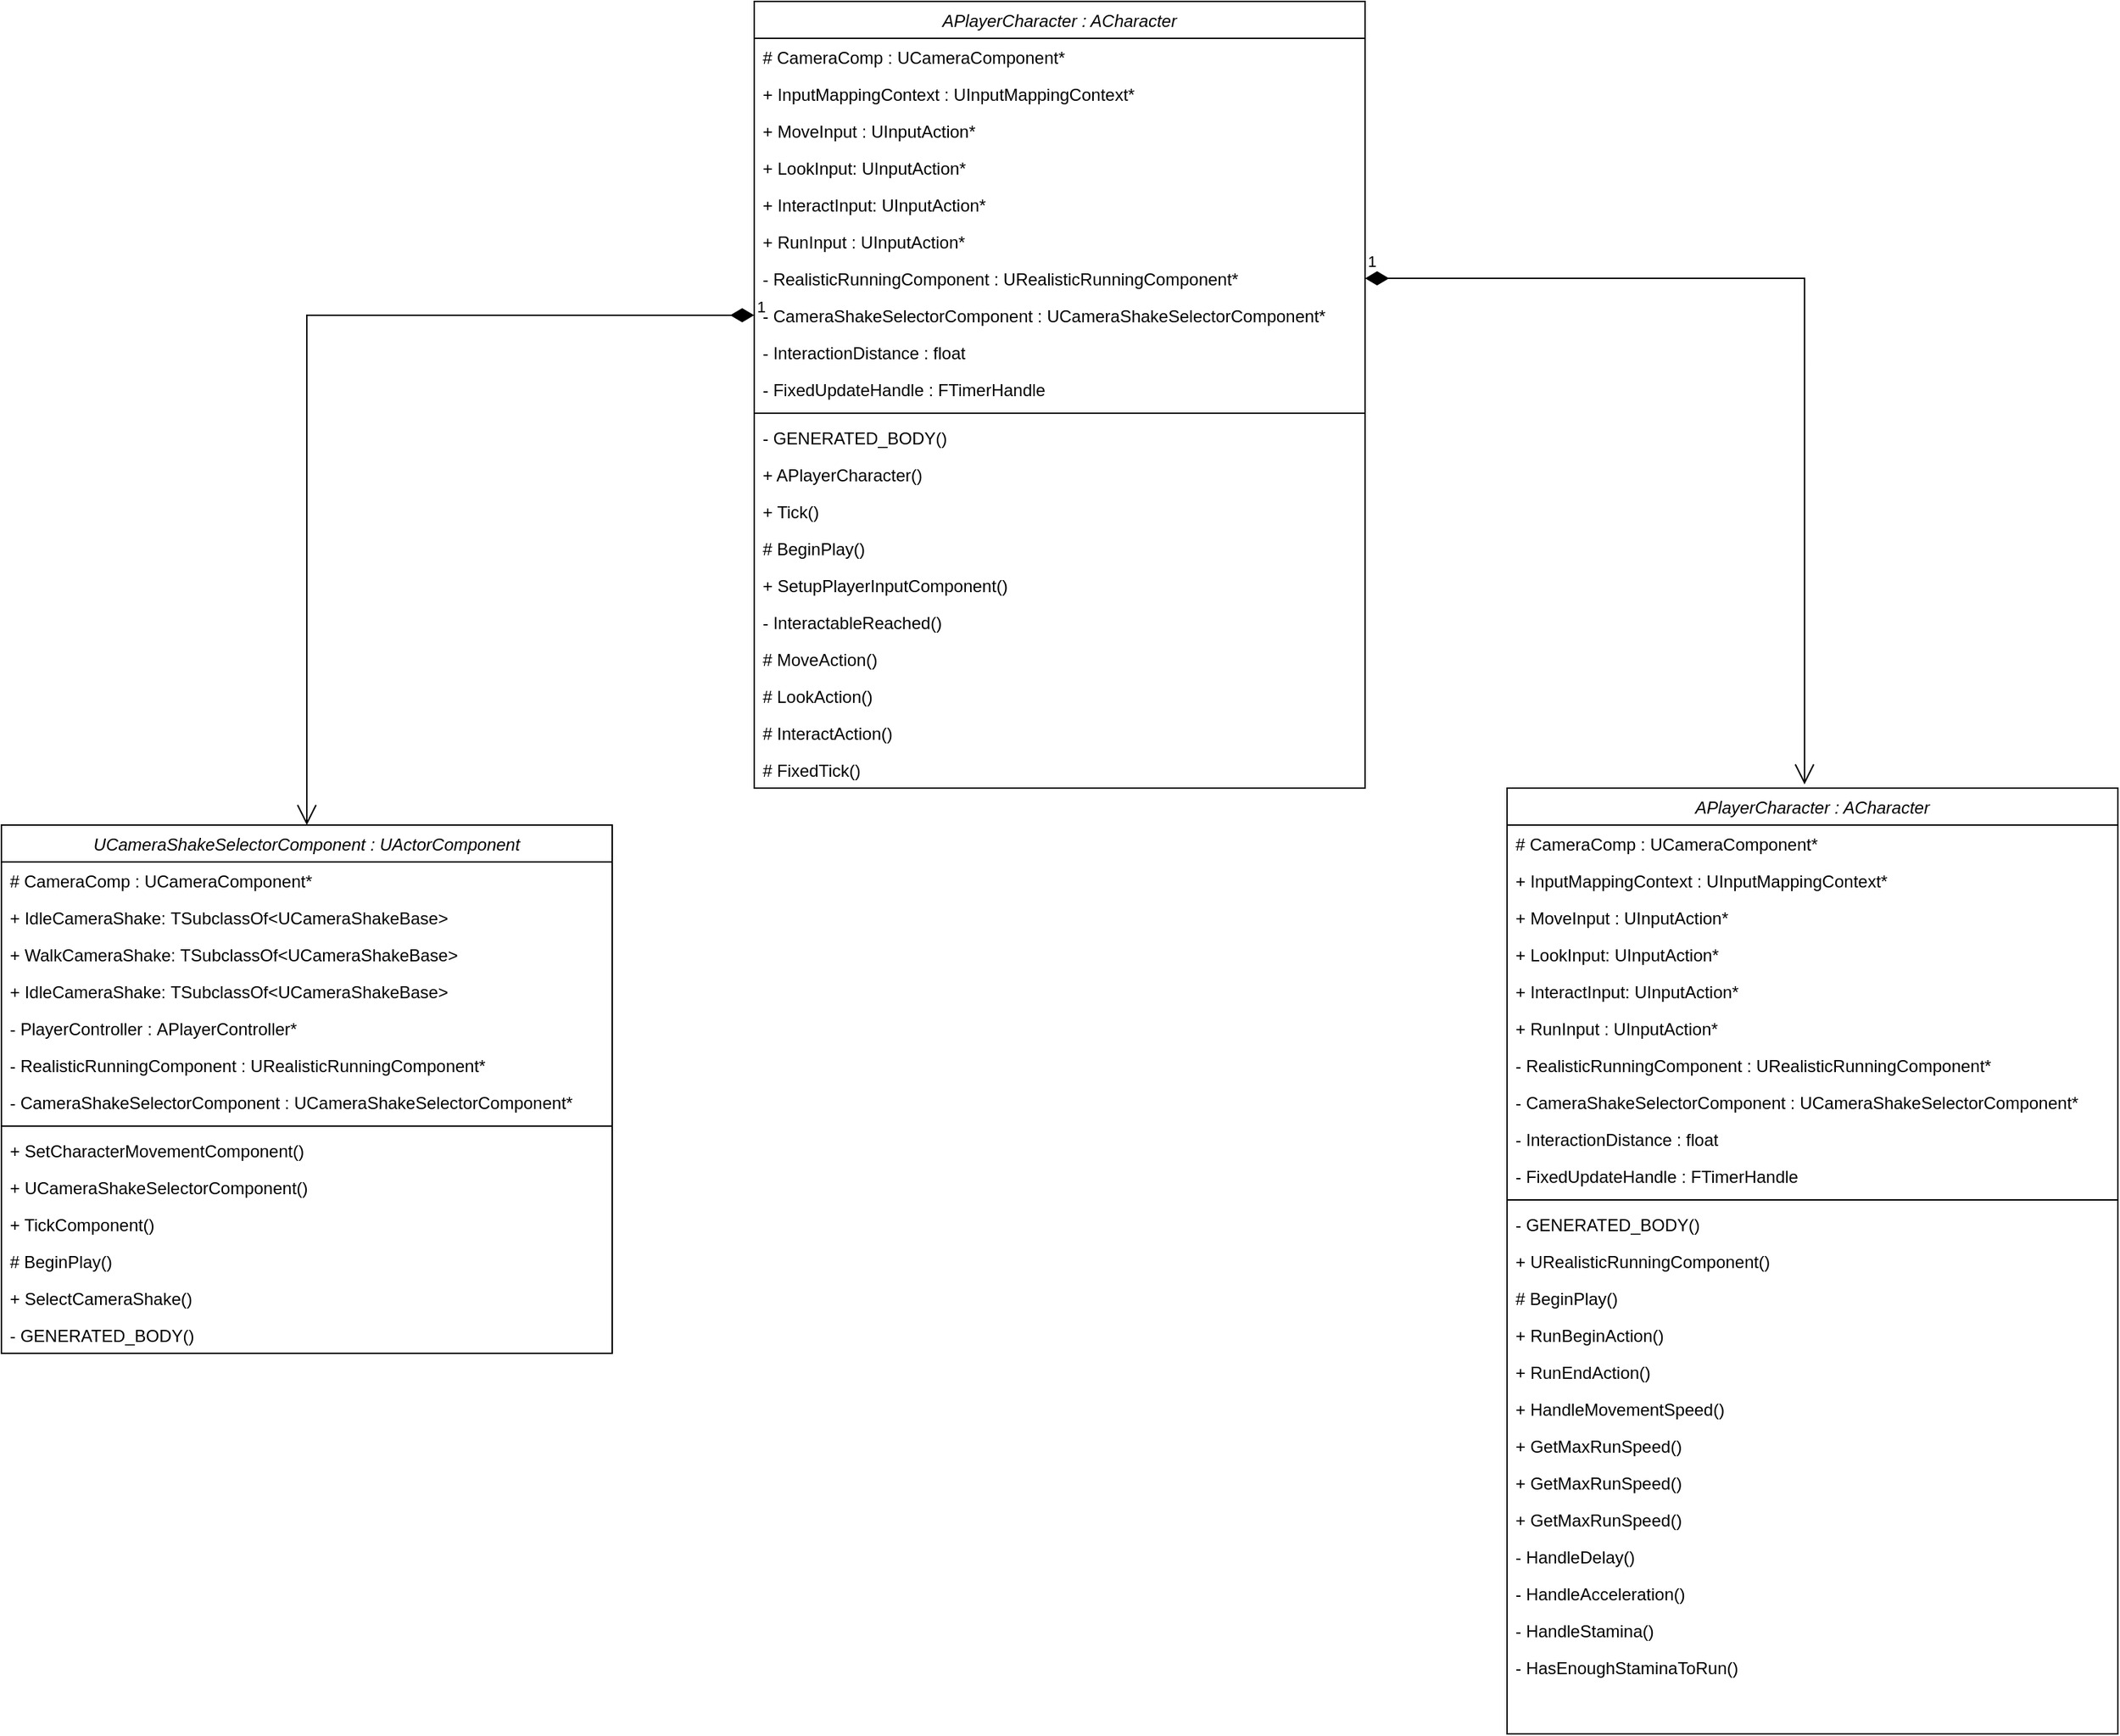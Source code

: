 <mxfile version="24.0.2" type="github">
  <diagram id="C5RBs43oDa-KdzZeNtuy" name="Page-1">
    <mxGraphModel dx="1366" dy="743" grid="1" gridSize="10" guides="1" tooltips="1" connect="1" arrows="1" fold="1" page="1" pageScale="1" pageWidth="827" pageHeight="1169" math="0" shadow="0">
      <root>
        <mxCell id="WIyWlLk6GJQsqaUBKTNV-0" />
        <mxCell id="WIyWlLk6GJQsqaUBKTNV-1" parent="WIyWlLk6GJQsqaUBKTNV-0" />
        <mxCell id="zkfFHV4jXpPFQw0GAbJ--0" value="APlayerCharacter : ACharacter" style="swimlane;fontStyle=2;align=center;verticalAlign=top;childLayout=stackLayout;horizontal=1;startSize=26;horizontalStack=0;resizeParent=1;resizeLast=0;collapsible=1;marginBottom=0;rounded=0;shadow=0;strokeWidth=1;" parent="WIyWlLk6GJQsqaUBKTNV-1" vertex="1">
          <mxGeometry x="550" y="20" width="430" height="554" as="geometry">
            <mxRectangle x="230" y="140" width="160" height="26" as="alternateBounds" />
          </mxGeometry>
        </mxCell>
        <mxCell id="zkfFHV4jXpPFQw0GAbJ--1" value="# CameraComp : UCameraComponent* " style="text;align=left;verticalAlign=top;spacingLeft=4;spacingRight=4;overflow=hidden;rotatable=0;points=[[0,0.5],[1,0.5]];portConstraint=eastwest;" parent="zkfFHV4jXpPFQw0GAbJ--0" vertex="1">
          <mxGeometry y="26" width="430" height="26" as="geometry" />
        </mxCell>
        <mxCell id="zkfFHV4jXpPFQw0GAbJ--2" value="+ InputMappingContext : UInputMappingContext*" style="text;align=left;verticalAlign=top;spacingLeft=4;spacingRight=4;overflow=hidden;rotatable=0;points=[[0,0.5],[1,0.5]];portConstraint=eastwest;rounded=0;shadow=0;html=0;" parent="zkfFHV4jXpPFQw0GAbJ--0" vertex="1">
          <mxGeometry y="52" width="430" height="26" as="geometry" />
        </mxCell>
        <mxCell id="zkfFHV4jXpPFQw0GAbJ--3" value="+ MoveInput : UInputAction*" style="text;align=left;verticalAlign=top;spacingLeft=4;spacingRight=4;overflow=hidden;rotatable=0;points=[[0,0.5],[1,0.5]];portConstraint=eastwest;rounded=0;shadow=0;html=0;" parent="zkfFHV4jXpPFQw0GAbJ--0" vertex="1">
          <mxGeometry y="78" width="430" height="26" as="geometry" />
        </mxCell>
        <mxCell id="6hkP_NhBz9vENMh4VdKo-2" value="+ LookInput: UInputAction*" style="text;align=left;verticalAlign=top;spacingLeft=4;spacingRight=4;overflow=hidden;rotatable=0;points=[[0,0.5],[1,0.5]];portConstraint=eastwest;rounded=0;shadow=0;html=0;" vertex="1" parent="zkfFHV4jXpPFQw0GAbJ--0">
          <mxGeometry y="104" width="430" height="26" as="geometry" />
        </mxCell>
        <mxCell id="6hkP_NhBz9vENMh4VdKo-6" value="+ InteractInput: UInputAction*" style="text;align=left;verticalAlign=top;spacingLeft=4;spacingRight=4;overflow=hidden;rotatable=0;points=[[0,0.5],[1,0.5]];portConstraint=eastwest;rounded=0;shadow=0;html=0;" vertex="1" parent="zkfFHV4jXpPFQw0GAbJ--0">
          <mxGeometry y="130" width="430" height="26" as="geometry" />
        </mxCell>
        <mxCell id="6hkP_NhBz9vENMh4VdKo-9" value="+ RunInput : UInputAction*" style="text;align=left;verticalAlign=top;spacingLeft=4;spacingRight=4;overflow=hidden;rotatable=0;points=[[0,0.5],[1,0.5]];portConstraint=eastwest;rounded=0;shadow=0;html=0;" vertex="1" parent="zkfFHV4jXpPFQw0GAbJ--0">
          <mxGeometry y="156" width="430" height="26" as="geometry" />
        </mxCell>
        <mxCell id="6hkP_NhBz9vENMh4VdKo-10" value="- RealisticRunningComponent : URealisticRunningComponent*" style="text;align=left;verticalAlign=top;spacingLeft=4;spacingRight=4;overflow=hidden;rotatable=0;points=[[0,0.5],[1,0.5]];portConstraint=eastwest;rounded=0;shadow=0;html=0;" vertex="1" parent="zkfFHV4jXpPFQw0GAbJ--0">
          <mxGeometry y="182" width="430" height="26" as="geometry" />
        </mxCell>
        <mxCell id="6hkP_NhBz9vENMh4VdKo-11" value="- CameraShakeSelectorComponent : UCameraShakeSelectorComponent*" style="text;align=left;verticalAlign=top;spacingLeft=4;spacingRight=4;overflow=hidden;rotatable=0;points=[[0,0.5],[1,0.5]];portConstraint=eastwest;rounded=0;shadow=0;html=0;" vertex="1" parent="zkfFHV4jXpPFQw0GAbJ--0">
          <mxGeometry y="208" width="430" height="26" as="geometry" />
        </mxCell>
        <mxCell id="6hkP_NhBz9vENMh4VdKo-12" value="- InteractionDistance : float" style="text;align=left;verticalAlign=top;spacingLeft=4;spacingRight=4;overflow=hidden;rotatable=0;points=[[0,0.5],[1,0.5]];portConstraint=eastwest;rounded=0;shadow=0;html=0;" vertex="1" parent="zkfFHV4jXpPFQw0GAbJ--0">
          <mxGeometry y="234" width="430" height="26" as="geometry" />
        </mxCell>
        <mxCell id="6hkP_NhBz9vENMh4VdKo-13" value="- FixedUpdateHandle : FTimerHandle" style="text;align=left;verticalAlign=top;spacingLeft=4;spacingRight=4;overflow=hidden;rotatable=0;points=[[0,0.5],[1,0.5]];portConstraint=eastwest;rounded=0;shadow=0;html=0;" vertex="1" parent="zkfFHV4jXpPFQw0GAbJ--0">
          <mxGeometry y="260" width="430" height="26" as="geometry" />
        </mxCell>
        <mxCell id="zkfFHV4jXpPFQw0GAbJ--4" value="" style="line;html=1;strokeWidth=1;align=left;verticalAlign=middle;spacingTop=-1;spacingLeft=3;spacingRight=3;rotatable=0;labelPosition=right;points=[];portConstraint=eastwest;" parent="zkfFHV4jXpPFQw0GAbJ--0" vertex="1">
          <mxGeometry y="286" width="430" height="8" as="geometry" />
        </mxCell>
        <mxCell id="6hkP_NhBz9vENMh4VdKo-44" value="- GENERATED_BODY()" style="text;align=left;verticalAlign=top;spacingLeft=4;spacingRight=4;overflow=hidden;rotatable=0;points=[[0,0.5],[1,0.5]];portConstraint=eastwest;" vertex="1" parent="zkfFHV4jXpPFQw0GAbJ--0">
          <mxGeometry y="294" width="430" height="26" as="geometry" />
        </mxCell>
        <mxCell id="6hkP_NhBz9vENMh4VdKo-7" value="+ APlayerCharacter()" style="text;align=left;verticalAlign=top;spacingLeft=4;spacingRight=4;overflow=hidden;rotatable=0;points=[[0,0.5],[1,0.5]];portConstraint=eastwest;" vertex="1" parent="zkfFHV4jXpPFQw0GAbJ--0">
          <mxGeometry y="320" width="430" height="26" as="geometry" />
        </mxCell>
        <mxCell id="zkfFHV4jXpPFQw0GAbJ--5" value="+ Tick()" style="text;align=left;verticalAlign=top;spacingLeft=4;spacingRight=4;overflow=hidden;rotatable=0;points=[[0,0.5],[1,0.5]];portConstraint=eastwest;" parent="zkfFHV4jXpPFQw0GAbJ--0" vertex="1">
          <mxGeometry y="346" width="430" height="26" as="geometry" />
        </mxCell>
        <mxCell id="6hkP_NhBz9vENMh4VdKo-3" value="# BeginPlay()" style="text;align=left;verticalAlign=top;spacingLeft=4;spacingRight=4;overflow=hidden;rotatable=0;points=[[0,0.5],[1,0.5]];portConstraint=eastwest;" vertex="1" parent="zkfFHV4jXpPFQw0GAbJ--0">
          <mxGeometry y="372" width="430" height="26" as="geometry" />
        </mxCell>
        <mxCell id="6hkP_NhBz9vENMh4VdKo-4" value="+ SetupPlayerInputComponent()" style="text;align=left;verticalAlign=top;spacingLeft=4;spacingRight=4;overflow=hidden;rotatable=0;points=[[0,0.5],[1,0.5]];portConstraint=eastwest;" vertex="1" parent="zkfFHV4jXpPFQw0GAbJ--0">
          <mxGeometry y="398" width="430" height="26" as="geometry" />
        </mxCell>
        <mxCell id="6hkP_NhBz9vENMh4VdKo-8" value="- InteractableReached()" style="text;align=left;verticalAlign=top;spacingLeft=4;spacingRight=4;overflow=hidden;rotatable=0;points=[[0,0.5],[1,0.5]];portConstraint=eastwest;" vertex="1" parent="zkfFHV4jXpPFQw0GAbJ--0">
          <mxGeometry y="424" width="430" height="26" as="geometry" />
        </mxCell>
        <mxCell id="6hkP_NhBz9vENMh4VdKo-14" value="# MoveAction()" style="text;align=left;verticalAlign=top;spacingLeft=4;spacingRight=4;overflow=hidden;rotatable=0;points=[[0,0.5],[1,0.5]];portConstraint=eastwest;" vertex="1" parent="zkfFHV4jXpPFQw0GAbJ--0">
          <mxGeometry y="450" width="430" height="26" as="geometry" />
        </mxCell>
        <mxCell id="6hkP_NhBz9vENMh4VdKo-15" value="# LookAction()" style="text;align=left;verticalAlign=top;spacingLeft=4;spacingRight=4;overflow=hidden;rotatable=0;points=[[0,0.5],[1,0.5]];portConstraint=eastwest;" vertex="1" parent="zkfFHV4jXpPFQw0GAbJ--0">
          <mxGeometry y="476" width="430" height="26" as="geometry" />
        </mxCell>
        <mxCell id="6hkP_NhBz9vENMh4VdKo-16" value="# InteractAction()" style="text;align=left;verticalAlign=top;spacingLeft=4;spacingRight=4;overflow=hidden;rotatable=0;points=[[0,0.5],[1,0.5]];portConstraint=eastwest;" vertex="1" parent="zkfFHV4jXpPFQw0GAbJ--0">
          <mxGeometry y="502" width="430" height="26" as="geometry" />
        </mxCell>
        <mxCell id="6hkP_NhBz9vENMh4VdKo-17" value="# FixedTick()" style="text;align=left;verticalAlign=top;spacingLeft=4;spacingRight=4;overflow=hidden;rotatable=0;points=[[0,0.5],[1,0.5]];portConstraint=eastwest;" vertex="1" parent="zkfFHV4jXpPFQw0GAbJ--0">
          <mxGeometry y="528" width="430" height="26" as="geometry" />
        </mxCell>
        <mxCell id="6hkP_NhBz9vENMh4VdKo-18" value="UCameraShakeSelectorComponent : UActorComponent" style="swimlane;fontStyle=2;align=center;verticalAlign=top;childLayout=stackLayout;horizontal=1;startSize=26;horizontalStack=0;resizeParent=1;resizeLast=0;collapsible=1;marginBottom=0;rounded=0;shadow=0;strokeWidth=1;" vertex="1" parent="WIyWlLk6GJQsqaUBKTNV-1">
          <mxGeometry x="20" y="600" width="430" height="372" as="geometry">
            <mxRectangle x="230" y="140" width="160" height="26" as="alternateBounds" />
          </mxGeometry>
        </mxCell>
        <mxCell id="6hkP_NhBz9vENMh4VdKo-19" value="# CameraComp : UCameraComponent* " style="text;align=left;verticalAlign=top;spacingLeft=4;spacingRight=4;overflow=hidden;rotatable=0;points=[[0,0.5],[1,0.5]];portConstraint=eastwest;" vertex="1" parent="6hkP_NhBz9vENMh4VdKo-18">
          <mxGeometry y="26" width="430" height="26" as="geometry" />
        </mxCell>
        <mxCell id="6hkP_NhBz9vENMh4VdKo-20" value="+ IdleCameraShake: TSubclassOf&lt;UCameraShakeBase&gt;" style="text;align=left;verticalAlign=top;spacingLeft=4;spacingRight=4;overflow=hidden;rotatable=0;points=[[0,0.5],[1,0.5]];portConstraint=eastwest;rounded=0;shadow=0;html=0;" vertex="1" parent="6hkP_NhBz9vENMh4VdKo-18">
          <mxGeometry y="52" width="430" height="26" as="geometry" />
        </mxCell>
        <mxCell id="6hkP_NhBz9vENMh4VdKo-39" value="+ WalkCameraShake: TSubclassOf&lt;UCameraShakeBase&gt;" style="text;align=left;verticalAlign=top;spacingLeft=4;spacingRight=4;overflow=hidden;rotatable=0;points=[[0,0.5],[1,0.5]];portConstraint=eastwest;rounded=0;shadow=0;html=0;" vertex="1" parent="6hkP_NhBz9vENMh4VdKo-18">
          <mxGeometry y="78" width="430" height="26" as="geometry" />
        </mxCell>
        <mxCell id="6hkP_NhBz9vENMh4VdKo-40" value="+ IdleCameraShake: TSubclassOf&lt;UCameraShakeBase&gt;" style="text;align=left;verticalAlign=top;spacingLeft=4;spacingRight=4;overflow=hidden;rotatable=0;points=[[0,0.5],[1,0.5]];portConstraint=eastwest;rounded=0;shadow=0;html=0;" vertex="1" parent="6hkP_NhBz9vENMh4VdKo-18">
          <mxGeometry y="104" width="430" height="26" as="geometry" />
        </mxCell>
        <mxCell id="6hkP_NhBz9vENMh4VdKo-24" value="- PlayerController : APlayerController*" style="text;align=left;verticalAlign=top;spacingLeft=4;spacingRight=4;overflow=hidden;rotatable=0;points=[[0,0.5],[1,0.5]];portConstraint=eastwest;rounded=0;shadow=0;html=0;" vertex="1" parent="6hkP_NhBz9vENMh4VdKo-18">
          <mxGeometry y="130" width="430" height="26" as="geometry" />
        </mxCell>
        <mxCell id="6hkP_NhBz9vENMh4VdKo-25" value="- RealisticRunningComponent : URealisticRunningComponent*" style="text;align=left;verticalAlign=top;spacingLeft=4;spacingRight=4;overflow=hidden;rotatable=0;points=[[0,0.5],[1,0.5]];portConstraint=eastwest;rounded=0;shadow=0;html=0;" vertex="1" parent="6hkP_NhBz9vENMh4VdKo-18">
          <mxGeometry y="156" width="430" height="26" as="geometry" />
        </mxCell>
        <mxCell id="6hkP_NhBz9vENMh4VdKo-26" value="- CameraShakeSelectorComponent : UCameraShakeSelectorComponent*" style="text;align=left;verticalAlign=top;spacingLeft=4;spacingRight=4;overflow=hidden;rotatable=0;points=[[0,0.5],[1,0.5]];portConstraint=eastwest;rounded=0;shadow=0;html=0;" vertex="1" parent="6hkP_NhBz9vENMh4VdKo-18">
          <mxGeometry y="182" width="430" height="26" as="geometry" />
        </mxCell>
        <mxCell id="6hkP_NhBz9vENMh4VdKo-29" value="" style="line;html=1;strokeWidth=1;align=left;verticalAlign=middle;spacingTop=-1;spacingLeft=3;spacingRight=3;rotatable=0;labelPosition=right;points=[];portConstraint=eastwest;" vertex="1" parent="6hkP_NhBz9vENMh4VdKo-18">
          <mxGeometry y="208" width="430" height="8" as="geometry" />
        </mxCell>
        <mxCell id="6hkP_NhBz9vENMh4VdKo-42" value="+ SetCharacterMovementComponent()" style="text;align=left;verticalAlign=top;spacingLeft=4;spacingRight=4;overflow=hidden;rotatable=0;points=[[0,0.5],[1,0.5]];portConstraint=eastwest;" vertex="1" parent="6hkP_NhBz9vENMh4VdKo-18">
          <mxGeometry y="216" width="430" height="26" as="geometry" />
        </mxCell>
        <mxCell id="6hkP_NhBz9vENMh4VdKo-30" value="+ UCameraShakeSelectorComponent()" style="text;align=left;verticalAlign=top;spacingLeft=4;spacingRight=4;overflow=hidden;rotatable=0;points=[[0,0.5],[1,0.5]];portConstraint=eastwest;" vertex="1" parent="6hkP_NhBz9vENMh4VdKo-18">
          <mxGeometry y="242" width="430" height="26" as="geometry" />
        </mxCell>
        <mxCell id="6hkP_NhBz9vENMh4VdKo-31" value="+ TickComponent()" style="text;align=left;verticalAlign=top;spacingLeft=4;spacingRight=4;overflow=hidden;rotatable=0;points=[[0,0.5],[1,0.5]];portConstraint=eastwest;" vertex="1" parent="6hkP_NhBz9vENMh4VdKo-18">
          <mxGeometry y="268" width="430" height="26" as="geometry" />
        </mxCell>
        <mxCell id="6hkP_NhBz9vENMh4VdKo-32" value="# BeginPlay()" style="text;align=left;verticalAlign=top;spacingLeft=4;spacingRight=4;overflow=hidden;rotatable=0;points=[[0,0.5],[1,0.5]];portConstraint=eastwest;" vertex="1" parent="6hkP_NhBz9vENMh4VdKo-18">
          <mxGeometry y="294" width="430" height="26" as="geometry" />
        </mxCell>
        <mxCell id="6hkP_NhBz9vENMh4VdKo-33" value="+ SelectCameraShake()" style="text;align=left;verticalAlign=top;spacingLeft=4;spacingRight=4;overflow=hidden;rotatable=0;points=[[0,0.5],[1,0.5]];portConstraint=eastwest;" vertex="1" parent="6hkP_NhBz9vENMh4VdKo-18">
          <mxGeometry y="320" width="430" height="26" as="geometry" />
        </mxCell>
        <mxCell id="6hkP_NhBz9vENMh4VdKo-41" value="- GENERATED_BODY()" style="text;align=left;verticalAlign=top;spacingLeft=4;spacingRight=4;overflow=hidden;rotatable=0;points=[[0,0.5],[1,0.5]];portConstraint=eastwest;" vertex="1" parent="6hkP_NhBz9vENMh4VdKo-18">
          <mxGeometry y="346" width="430" height="26" as="geometry" />
        </mxCell>
        <mxCell id="6hkP_NhBz9vENMh4VdKo-45" value="1" style="endArrow=open;html=1;endSize=12;startArrow=diamondThin;startSize=14;startFill=1;edgeStyle=orthogonalEdgeStyle;align=left;verticalAlign=bottom;rounded=0;exitX=0;exitY=0.5;exitDx=0;exitDy=0;entryX=0.5;entryY=0;entryDx=0;entryDy=0;" edge="1" parent="WIyWlLk6GJQsqaUBKTNV-1" source="6hkP_NhBz9vENMh4VdKo-11" target="6hkP_NhBz9vENMh4VdKo-18">
          <mxGeometry x="-1" y="3" relative="1" as="geometry">
            <mxPoint x="40" y="510" as="sourcePoint" />
            <mxPoint x="180" y="574" as="targetPoint" />
          </mxGeometry>
        </mxCell>
        <mxCell id="6hkP_NhBz9vENMh4VdKo-61" value="APlayerCharacter : ACharacter" style="swimlane;fontStyle=2;align=center;verticalAlign=top;childLayout=stackLayout;horizontal=1;startSize=26;horizontalStack=0;resizeParent=1;resizeLast=0;collapsible=1;marginBottom=0;rounded=0;shadow=0;strokeWidth=1;" vertex="1" parent="WIyWlLk6GJQsqaUBKTNV-1">
          <mxGeometry x="1080" y="574" width="430" height="666" as="geometry">
            <mxRectangle x="230" y="140" width="160" height="26" as="alternateBounds" />
          </mxGeometry>
        </mxCell>
        <mxCell id="6hkP_NhBz9vENMh4VdKo-62" value="# CameraComp : UCameraComponent* " style="text;align=left;verticalAlign=top;spacingLeft=4;spacingRight=4;overflow=hidden;rotatable=0;points=[[0,0.5],[1,0.5]];portConstraint=eastwest;" vertex="1" parent="6hkP_NhBz9vENMh4VdKo-61">
          <mxGeometry y="26" width="430" height="26" as="geometry" />
        </mxCell>
        <mxCell id="6hkP_NhBz9vENMh4VdKo-63" value="+ InputMappingContext : UInputMappingContext*" style="text;align=left;verticalAlign=top;spacingLeft=4;spacingRight=4;overflow=hidden;rotatable=0;points=[[0,0.5],[1,0.5]];portConstraint=eastwest;rounded=0;shadow=0;html=0;" vertex="1" parent="6hkP_NhBz9vENMh4VdKo-61">
          <mxGeometry y="52" width="430" height="26" as="geometry" />
        </mxCell>
        <mxCell id="6hkP_NhBz9vENMh4VdKo-64" value="+ MoveInput : UInputAction*" style="text;align=left;verticalAlign=top;spacingLeft=4;spacingRight=4;overflow=hidden;rotatable=0;points=[[0,0.5],[1,0.5]];portConstraint=eastwest;rounded=0;shadow=0;html=0;" vertex="1" parent="6hkP_NhBz9vENMh4VdKo-61">
          <mxGeometry y="78" width="430" height="26" as="geometry" />
        </mxCell>
        <mxCell id="6hkP_NhBz9vENMh4VdKo-65" value="+ LookInput: UInputAction*" style="text;align=left;verticalAlign=top;spacingLeft=4;spacingRight=4;overflow=hidden;rotatable=0;points=[[0,0.5],[1,0.5]];portConstraint=eastwest;rounded=0;shadow=0;html=0;" vertex="1" parent="6hkP_NhBz9vENMh4VdKo-61">
          <mxGeometry y="104" width="430" height="26" as="geometry" />
        </mxCell>
        <mxCell id="6hkP_NhBz9vENMh4VdKo-66" value="+ InteractInput: UInputAction*" style="text;align=left;verticalAlign=top;spacingLeft=4;spacingRight=4;overflow=hidden;rotatable=0;points=[[0,0.5],[1,0.5]];portConstraint=eastwest;rounded=0;shadow=0;html=0;" vertex="1" parent="6hkP_NhBz9vENMh4VdKo-61">
          <mxGeometry y="130" width="430" height="26" as="geometry" />
        </mxCell>
        <mxCell id="6hkP_NhBz9vENMh4VdKo-67" value="+ RunInput : UInputAction*" style="text;align=left;verticalAlign=top;spacingLeft=4;spacingRight=4;overflow=hidden;rotatable=0;points=[[0,0.5],[1,0.5]];portConstraint=eastwest;rounded=0;shadow=0;html=0;" vertex="1" parent="6hkP_NhBz9vENMh4VdKo-61">
          <mxGeometry y="156" width="430" height="26" as="geometry" />
        </mxCell>
        <mxCell id="6hkP_NhBz9vENMh4VdKo-68" value="- RealisticRunningComponent : URealisticRunningComponent*" style="text;align=left;verticalAlign=top;spacingLeft=4;spacingRight=4;overflow=hidden;rotatable=0;points=[[0,0.5],[1,0.5]];portConstraint=eastwest;rounded=0;shadow=0;html=0;" vertex="1" parent="6hkP_NhBz9vENMh4VdKo-61">
          <mxGeometry y="182" width="430" height="26" as="geometry" />
        </mxCell>
        <mxCell id="6hkP_NhBz9vENMh4VdKo-69" value="- CameraShakeSelectorComponent : UCameraShakeSelectorComponent*" style="text;align=left;verticalAlign=top;spacingLeft=4;spacingRight=4;overflow=hidden;rotatable=0;points=[[0,0.5],[1,0.5]];portConstraint=eastwest;rounded=0;shadow=0;html=0;" vertex="1" parent="6hkP_NhBz9vENMh4VdKo-61">
          <mxGeometry y="208" width="430" height="26" as="geometry" />
        </mxCell>
        <mxCell id="6hkP_NhBz9vENMh4VdKo-70" value="- InteractionDistance : float" style="text;align=left;verticalAlign=top;spacingLeft=4;spacingRight=4;overflow=hidden;rotatable=0;points=[[0,0.5],[1,0.5]];portConstraint=eastwest;rounded=0;shadow=0;html=0;" vertex="1" parent="6hkP_NhBz9vENMh4VdKo-61">
          <mxGeometry y="234" width="430" height="26" as="geometry" />
        </mxCell>
        <mxCell id="6hkP_NhBz9vENMh4VdKo-71" value="- FixedUpdateHandle : FTimerHandle" style="text;align=left;verticalAlign=top;spacingLeft=4;spacingRight=4;overflow=hidden;rotatable=0;points=[[0,0.5],[1,0.5]];portConstraint=eastwest;rounded=0;shadow=0;html=0;" vertex="1" parent="6hkP_NhBz9vENMh4VdKo-61">
          <mxGeometry y="260" width="430" height="26" as="geometry" />
        </mxCell>
        <mxCell id="6hkP_NhBz9vENMh4VdKo-72" value="" style="line;html=1;strokeWidth=1;align=left;verticalAlign=middle;spacingTop=-1;spacingLeft=3;spacingRight=3;rotatable=0;labelPosition=right;points=[];portConstraint=eastwest;" vertex="1" parent="6hkP_NhBz9vENMh4VdKo-61">
          <mxGeometry y="286" width="430" height="8" as="geometry" />
        </mxCell>
        <mxCell id="6hkP_NhBz9vENMh4VdKo-73" value="- GENERATED_BODY()" style="text;align=left;verticalAlign=top;spacingLeft=4;spacingRight=4;overflow=hidden;rotatable=0;points=[[0,0.5],[1,0.5]];portConstraint=eastwest;" vertex="1" parent="6hkP_NhBz9vENMh4VdKo-61">
          <mxGeometry y="294" width="430" height="26" as="geometry" />
        </mxCell>
        <mxCell id="6hkP_NhBz9vENMh4VdKo-74" value="+ URealisticRunningComponent()" style="text;align=left;verticalAlign=top;spacingLeft=4;spacingRight=4;overflow=hidden;rotatable=0;points=[[0,0.5],[1,0.5]];portConstraint=eastwest;" vertex="1" parent="6hkP_NhBz9vENMh4VdKo-61">
          <mxGeometry y="320" width="430" height="26" as="geometry" />
        </mxCell>
        <mxCell id="6hkP_NhBz9vENMh4VdKo-76" value="# BeginPlay()" style="text;align=left;verticalAlign=top;spacingLeft=4;spacingRight=4;overflow=hidden;rotatable=0;points=[[0,0.5],[1,0.5]];portConstraint=eastwest;" vertex="1" parent="6hkP_NhBz9vENMh4VdKo-61">
          <mxGeometry y="346" width="430" height="26" as="geometry" />
        </mxCell>
        <mxCell id="6hkP_NhBz9vENMh4VdKo-75" value="+ RunBeginAction()" style="text;align=left;verticalAlign=top;spacingLeft=4;spacingRight=4;overflow=hidden;rotatable=0;points=[[0,0.5],[1,0.5]];portConstraint=eastwest;" vertex="1" parent="6hkP_NhBz9vENMh4VdKo-61">
          <mxGeometry y="372" width="430" height="26" as="geometry" />
        </mxCell>
        <mxCell id="6hkP_NhBz9vENMh4VdKo-77" value="+ RunEndAction()" style="text;align=left;verticalAlign=top;spacingLeft=4;spacingRight=4;overflow=hidden;rotatable=0;points=[[0,0.5],[1,0.5]];portConstraint=eastwest;" vertex="1" parent="6hkP_NhBz9vENMh4VdKo-61">
          <mxGeometry y="398" width="430" height="26" as="geometry" />
        </mxCell>
        <mxCell id="6hkP_NhBz9vENMh4VdKo-83" value="+ HandleMovementSpeed()" style="text;align=left;verticalAlign=top;spacingLeft=4;spacingRight=4;overflow=hidden;rotatable=0;points=[[0,0.5],[1,0.5]];portConstraint=eastwest;" vertex="1" parent="6hkP_NhBz9vENMh4VdKo-61">
          <mxGeometry y="424" width="430" height="26" as="geometry" />
        </mxCell>
        <mxCell id="6hkP_NhBz9vENMh4VdKo-84" value="+ GetMaxRunSpeed()" style="text;align=left;verticalAlign=top;spacingLeft=4;spacingRight=4;overflow=hidden;rotatable=0;points=[[0,0.5],[1,0.5]];portConstraint=eastwest;" vertex="1" parent="6hkP_NhBz9vENMh4VdKo-61">
          <mxGeometry y="450" width="430" height="26" as="geometry" />
        </mxCell>
        <mxCell id="6hkP_NhBz9vENMh4VdKo-85" value="+ GetMaxRunSpeed()" style="text;align=left;verticalAlign=top;spacingLeft=4;spacingRight=4;overflow=hidden;rotatable=0;points=[[0,0.5],[1,0.5]];portConstraint=eastwest;" vertex="1" parent="6hkP_NhBz9vENMh4VdKo-61">
          <mxGeometry y="476" width="430" height="26" as="geometry" />
        </mxCell>
        <mxCell id="6hkP_NhBz9vENMh4VdKo-86" value="+ GetMaxRunSpeed()" style="text;align=left;verticalAlign=top;spacingLeft=4;spacingRight=4;overflow=hidden;rotatable=0;points=[[0,0.5],[1,0.5]];portConstraint=eastwest;" vertex="1" parent="6hkP_NhBz9vENMh4VdKo-61">
          <mxGeometry y="502" width="430" height="26" as="geometry" />
        </mxCell>
        <mxCell id="6hkP_NhBz9vENMh4VdKo-87" value="- HandleDelay()" style="text;align=left;verticalAlign=top;spacingLeft=4;spacingRight=4;overflow=hidden;rotatable=0;points=[[0,0.5],[1,0.5]];portConstraint=eastwest;" vertex="1" parent="6hkP_NhBz9vENMh4VdKo-61">
          <mxGeometry y="528" width="430" height="26" as="geometry" />
        </mxCell>
        <mxCell id="6hkP_NhBz9vENMh4VdKo-88" value="- HandleAcceleration()" style="text;align=left;verticalAlign=top;spacingLeft=4;spacingRight=4;overflow=hidden;rotatable=0;points=[[0,0.5],[1,0.5]];portConstraint=eastwest;" vertex="1" parent="6hkP_NhBz9vENMh4VdKo-61">
          <mxGeometry y="554" width="430" height="26" as="geometry" />
        </mxCell>
        <mxCell id="6hkP_NhBz9vENMh4VdKo-89" value="- HandleStamina()" style="text;align=left;verticalAlign=top;spacingLeft=4;spacingRight=4;overflow=hidden;rotatable=0;points=[[0,0.5],[1,0.5]];portConstraint=eastwest;" vertex="1" parent="6hkP_NhBz9vENMh4VdKo-61">
          <mxGeometry y="580" width="430" height="26" as="geometry" />
        </mxCell>
        <mxCell id="6hkP_NhBz9vENMh4VdKo-90" value="- HasEnoughStaminaToRun()" style="text;align=left;verticalAlign=top;spacingLeft=4;spacingRight=4;overflow=hidden;rotatable=0;points=[[0,0.5],[1,0.5]];portConstraint=eastwest;" vertex="1" parent="6hkP_NhBz9vENMh4VdKo-61">
          <mxGeometry y="606" width="430" height="26" as="geometry" />
        </mxCell>
        <mxCell id="6hkP_NhBz9vENMh4VdKo-91" value="1" style="endArrow=open;html=1;endSize=12;startArrow=diamondThin;startSize=14;startFill=1;edgeStyle=orthogonalEdgeStyle;align=left;verticalAlign=bottom;rounded=0;entryX=0.487;entryY=-0.004;entryDx=0;entryDy=0;entryPerimeter=0;" edge="1" parent="WIyWlLk6GJQsqaUBKTNV-1" source="6hkP_NhBz9vENMh4VdKo-10" target="6hkP_NhBz9vENMh4VdKo-61">
          <mxGeometry x="-1" y="3" relative="1" as="geometry">
            <mxPoint x="1425" y="190" as="sourcePoint" />
            <mxPoint x="1110" y="549" as="targetPoint" />
          </mxGeometry>
        </mxCell>
      </root>
    </mxGraphModel>
  </diagram>
</mxfile>
